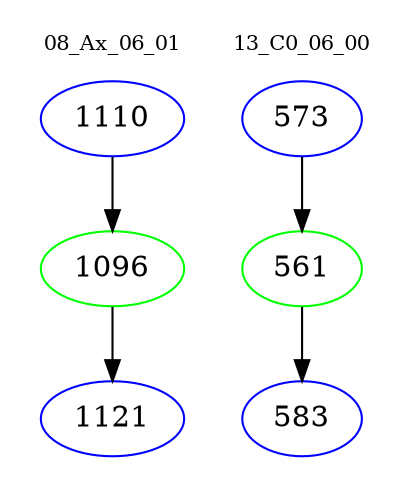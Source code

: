 digraph{
subgraph cluster_0 {
color = white
label = "08_Ax_06_01";
fontsize=10;
T0_1110 [label="1110", color="blue"]
T0_1110 -> T0_1096 [color="black"]
T0_1096 [label="1096", color="green"]
T0_1096 -> T0_1121 [color="black"]
T0_1121 [label="1121", color="blue"]
}
subgraph cluster_1 {
color = white
label = "13_C0_06_00";
fontsize=10;
T1_573 [label="573", color="blue"]
T1_573 -> T1_561 [color="black"]
T1_561 [label="561", color="green"]
T1_561 -> T1_583 [color="black"]
T1_583 [label="583", color="blue"]
}
}

